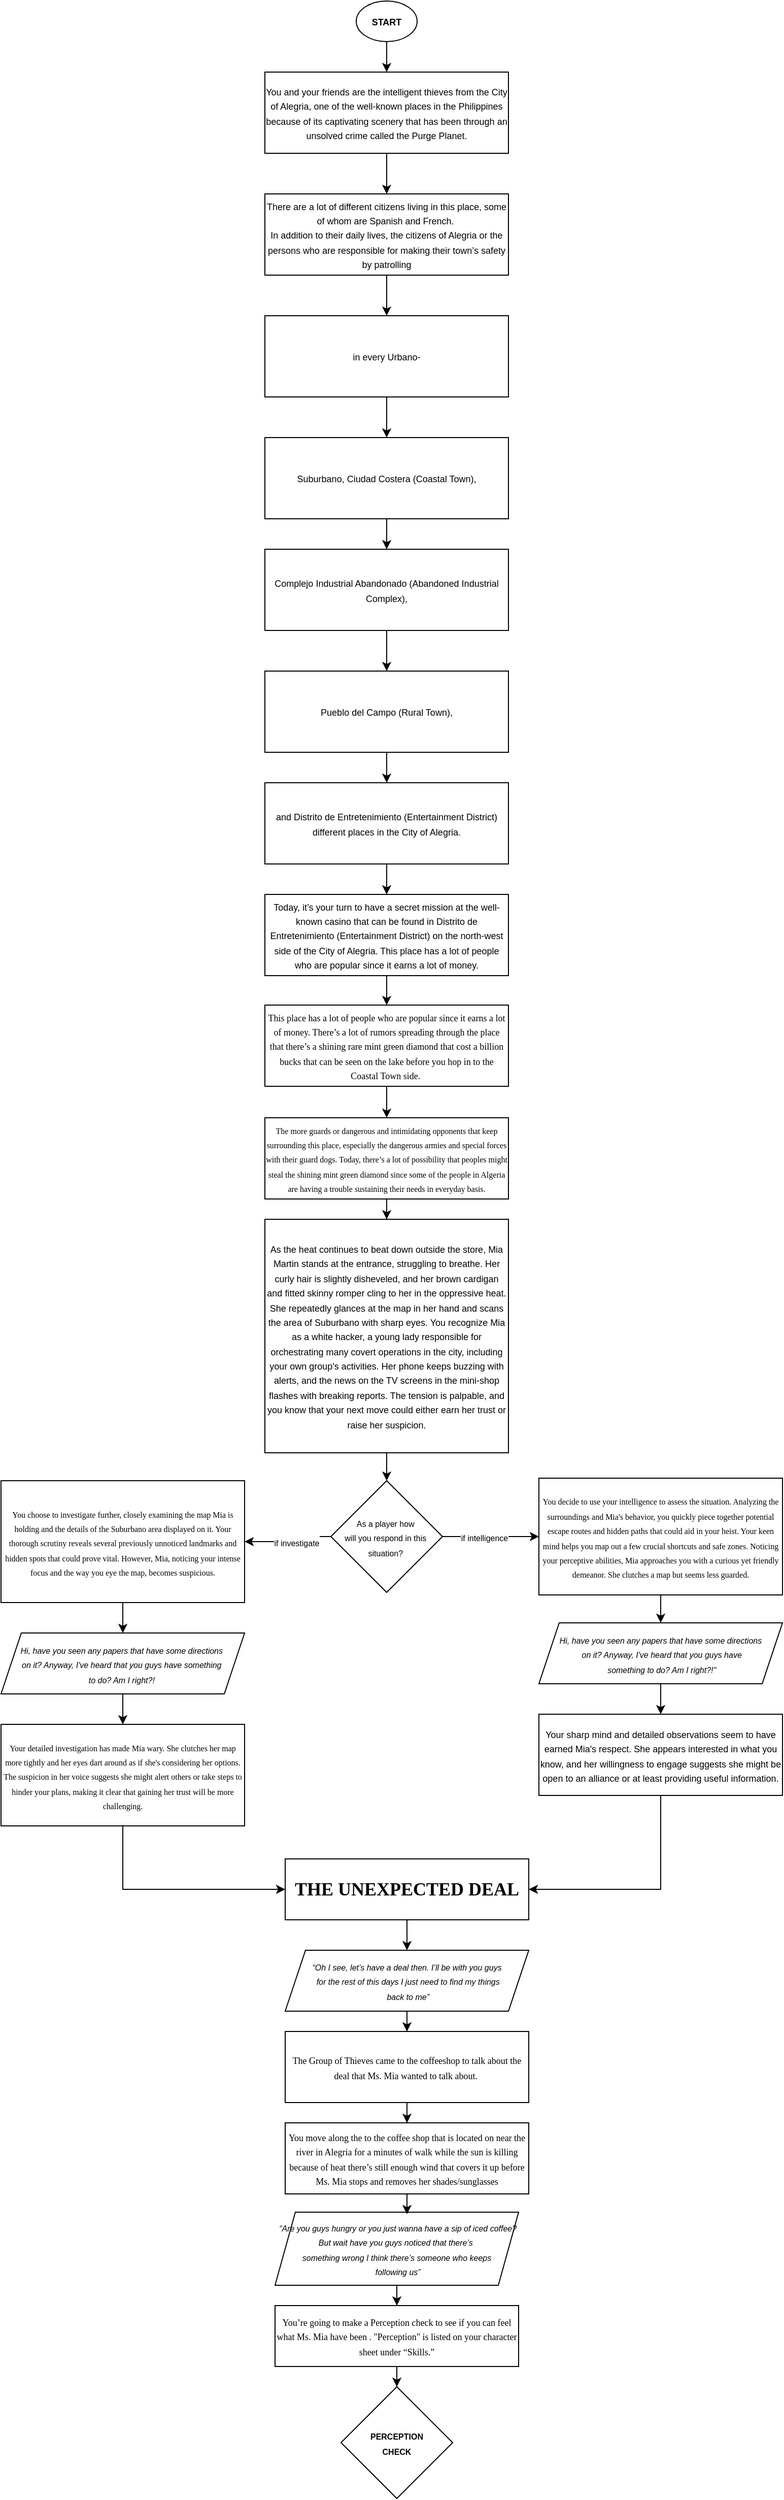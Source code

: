 <mxfile version="24.4.13" type="github">
  <diagram id="C5RBs43oDa-KdzZeNtuy" name="Page-1">
    <mxGraphModel dx="2045" dy="548" grid="1" gridSize="10" guides="1" tooltips="1" connect="1" arrows="1" fold="1" page="1" pageScale="1" pageWidth="827" pageHeight="1169" math="0" shadow="0">
      <root>
        <mxCell id="WIyWlLk6GJQsqaUBKTNV-0" />
        <mxCell id="WIyWlLk6GJQsqaUBKTNV-1" parent="WIyWlLk6GJQsqaUBKTNV-0" />
        <mxCell id="48kii7HsobEptYmwwad2-14" style="edgeStyle=orthogonalEdgeStyle;rounded=0;orthogonalLoop=1;jettySize=auto;html=1;" parent="WIyWlLk6GJQsqaUBKTNV-1" source="48kii7HsobEptYmwwad2-1" target="48kii7HsobEptYmwwad2-4" edge="1">
          <mxGeometry relative="1" as="geometry" />
        </mxCell>
        <mxCell id="48kii7HsobEptYmwwad2-1" value="&lt;span style=&quot;white-space-collapse: preserve;&quot;&gt;&lt;font style=&quot;font-size: 9px;&quot;&gt;You and your friends are the intelligent thieves from the City of Alegria, one of the well-known places in the Philippines because of its captivating scenery that has been through an unsolved crime called the Purge Planet.&lt;/font&gt;&lt;/span&gt;" style="rounded=0;whiteSpace=wrap;html=1;" parent="WIyWlLk6GJQsqaUBKTNV-1" vertex="1">
          <mxGeometry x="-110" y="170" width="240" height="80" as="geometry" />
        </mxCell>
        <mxCell id="48kii7HsobEptYmwwad2-22" style="edgeStyle=orthogonalEdgeStyle;rounded=0;orthogonalLoop=1;jettySize=auto;html=1;" parent="WIyWlLk6GJQsqaUBKTNV-1" source="48kii7HsobEptYmwwad2-2" target="48kii7HsobEptYmwwad2-1" edge="1">
          <mxGeometry relative="1" as="geometry">
            <mxPoint x="60" y="120" as="targetPoint" />
          </mxGeometry>
        </mxCell>
        <mxCell id="48kii7HsobEptYmwwad2-2" value="&lt;b&gt;&lt;font style=&quot;font-size: 9px;&quot;&gt;START&lt;/font&gt;&lt;/b&gt;" style="ellipse;whiteSpace=wrap;html=1;" parent="WIyWlLk6GJQsqaUBKTNV-1" vertex="1">
          <mxGeometry x="-20" y="100" width="60" height="40" as="geometry" />
        </mxCell>
        <mxCell id="48kii7HsobEptYmwwad2-15" style="edgeStyle=orthogonalEdgeStyle;rounded=0;orthogonalLoop=1;jettySize=auto;html=1;" parent="WIyWlLk6GJQsqaUBKTNV-1" source="48kii7HsobEptYmwwad2-4" target="48kii7HsobEptYmwwad2-5" edge="1">
          <mxGeometry relative="1" as="geometry" />
        </mxCell>
        <mxCell id="48kii7HsobEptYmwwad2-4" value="&lt;span&gt;&lt;/span&gt;&lt;span&gt;&lt;/span&gt;&lt;span style=&quot;white-space-collapse: preserve;&quot;&gt;&lt;font style=&quot;font-size: 9px;&quot;&gt;There are a lot of different citizens living in this place, some of whom are Spanish and French. &lt;br&gt;In addition to their daily lives, the citizens of Alegria or the persons who are responsible for making their town’s safety by patrolling&lt;/font&gt;&lt;/span&gt;" style="rounded=0;whiteSpace=wrap;html=1;" parent="WIyWlLk6GJQsqaUBKTNV-1" vertex="1">
          <mxGeometry x="-110" y="290" width="240" height="80" as="geometry" />
        </mxCell>
        <mxCell id="48kii7HsobEptYmwwad2-33" style="edgeStyle=orthogonalEdgeStyle;rounded=0;orthogonalLoop=1;jettySize=auto;html=1;" parent="WIyWlLk6GJQsqaUBKTNV-1" source="48kii7HsobEptYmwwad2-5" target="48kii7HsobEptYmwwad2-6" edge="1">
          <mxGeometry relative="1" as="geometry" />
        </mxCell>
        <mxCell id="48kii7HsobEptYmwwad2-5" value="&lt;span&gt;&lt;/span&gt;&lt;span&gt;&lt;/span&gt;&lt;span&gt;&lt;/span&gt;&lt;span style=&quot;white-space-collapse: preserve;&quot;&gt;&lt;font style=&quot;font-size: 9px;&quot;&gt;in every Urbano-&lt;/font&gt;&lt;/span&gt;" style="rounded=0;whiteSpace=wrap;html=1;" parent="WIyWlLk6GJQsqaUBKTNV-1" vertex="1">
          <mxGeometry x="-110" y="410" width="240" height="80" as="geometry" />
        </mxCell>
        <mxCell id="48kii7HsobEptYmwwad2-17" style="edgeStyle=orthogonalEdgeStyle;rounded=0;orthogonalLoop=1;jettySize=auto;html=1;" parent="WIyWlLk6GJQsqaUBKTNV-1" source="48kii7HsobEptYmwwad2-6" target="48kii7HsobEptYmwwad2-7" edge="1">
          <mxGeometry relative="1" as="geometry" />
        </mxCell>
        <mxCell id="48kii7HsobEptYmwwad2-6" value="&lt;span&gt;&lt;/span&gt;&lt;span&gt;&lt;/span&gt;&lt;span&gt;&lt;/span&gt;&lt;span style=&quot;white-space-collapse: preserve;&quot;&gt;&lt;font style=&quot;font-size: 9px;&quot;&gt;Suburbano, Ciudad Costera (Coastal Town),&lt;/font&gt;&lt;/span&gt;" style="rounded=0;whiteSpace=wrap;html=1;" parent="WIyWlLk6GJQsqaUBKTNV-1" vertex="1">
          <mxGeometry x="-110" y="530" width="240" height="80" as="geometry" />
        </mxCell>
        <mxCell id="48kii7HsobEptYmwwad2-18" style="edgeStyle=orthogonalEdgeStyle;rounded=0;orthogonalLoop=1;jettySize=auto;html=1;" parent="WIyWlLk6GJQsqaUBKTNV-1" source="48kii7HsobEptYmwwad2-7" target="48kii7HsobEptYmwwad2-8" edge="1">
          <mxGeometry relative="1" as="geometry" />
        </mxCell>
        <mxCell id="48kii7HsobEptYmwwad2-7" value="&lt;span&gt;&lt;/span&gt;&lt;span&gt;&lt;/span&gt;&lt;span&gt;&lt;/span&gt;&lt;span style=&quot;white-space-collapse: preserve;&quot;&gt;&lt;font style=&quot;font-size: 9px;&quot;&gt;Complejo Industrial Abandonado (Abandoned Industrial Complex),&lt;/font&gt;&lt;/span&gt;" style="rounded=0;whiteSpace=wrap;html=1;" parent="WIyWlLk6GJQsqaUBKTNV-1" vertex="1">
          <mxGeometry x="-110" y="640" width="240" height="80" as="geometry" />
        </mxCell>
        <mxCell id="48kii7HsobEptYmwwad2-19" style="edgeStyle=orthogonalEdgeStyle;rounded=0;orthogonalLoop=1;jettySize=auto;html=1;" parent="WIyWlLk6GJQsqaUBKTNV-1" source="48kii7HsobEptYmwwad2-8" target="48kii7HsobEptYmwwad2-9" edge="1">
          <mxGeometry relative="1" as="geometry" />
        </mxCell>
        <mxCell id="48kii7HsobEptYmwwad2-8" value="&lt;span&gt;&lt;/span&gt;&lt;span&gt;&lt;/span&gt;&lt;span&gt;&lt;/span&gt;&lt;span style=&quot;white-space-collapse: preserve;&quot;&gt;&lt;font style=&quot;font-size: 9px;&quot;&gt;Pueblo del Campo (Rural Town),&lt;/font&gt;&lt;/span&gt;" style="rounded=0;whiteSpace=wrap;html=1;" parent="WIyWlLk6GJQsqaUBKTNV-1" vertex="1">
          <mxGeometry x="-110" y="760" width="240" height="80" as="geometry" />
        </mxCell>
        <mxCell id="48kii7HsobEptYmwwad2-20" style="edgeStyle=orthogonalEdgeStyle;rounded=0;orthogonalLoop=1;jettySize=auto;html=1;" parent="WIyWlLk6GJQsqaUBKTNV-1" source="48kii7HsobEptYmwwad2-9" target="48kii7HsobEptYmwwad2-10" edge="1">
          <mxGeometry relative="1" as="geometry" />
        </mxCell>
        <mxCell id="48kii7HsobEptYmwwad2-9" value="&lt;span&gt;&lt;/span&gt;&lt;span&gt;&lt;/span&gt;&lt;span&gt;&lt;/span&gt;&lt;span style=&quot;white-space-collapse: preserve;&quot;&gt;&lt;font style=&quot;font-size: 9px;&quot;&gt;and Distrito de Entretenimiento (Entertainment District) different places in the City of Alegria.&lt;/font&gt;&lt;/span&gt;" style="rounded=0;whiteSpace=wrap;html=1;" parent="WIyWlLk6GJQsqaUBKTNV-1" vertex="1">
          <mxGeometry x="-110" y="870" width="240" height="80" as="geometry" />
        </mxCell>
        <mxCell id="48kii7HsobEptYmwwad2-24" style="edgeStyle=orthogonalEdgeStyle;rounded=0;orthogonalLoop=1;jettySize=auto;html=1;" parent="WIyWlLk6GJQsqaUBKTNV-1" source="48kii7HsobEptYmwwad2-10" target="48kii7HsobEptYmwwad2-23" edge="1">
          <mxGeometry relative="1" as="geometry" />
        </mxCell>
        <mxCell id="48kii7HsobEptYmwwad2-10" value="&lt;span&gt;&lt;/span&gt;&lt;span&gt;&lt;/span&gt;&lt;span&gt;&lt;/span&gt;&lt;span style=&quot;white-space-collapse: preserve;&quot;&gt;&lt;font style=&quot;font-size: 9px;&quot;&gt;Today, it’s your turn to have a secret mission at the well-known casino that can be found in Distrito de Entretenimiento (Entertainment District) on the north-west side of the City of Alegria. This place has a lot of people who are popular since it earns a lot of money.&lt;/font&gt;&lt;/span&gt;" style="rounded=0;whiteSpace=wrap;html=1;" parent="WIyWlLk6GJQsqaUBKTNV-1" vertex="1">
          <mxGeometry x="-110" y="980" width="240" height="80" as="geometry" />
        </mxCell>
        <mxCell id="48kii7HsobEptYmwwad2-34" style="edgeStyle=orthogonalEdgeStyle;rounded=0;orthogonalLoop=1;jettySize=auto;html=1;" parent="WIyWlLk6GJQsqaUBKTNV-1" source="48kii7HsobEptYmwwad2-23" target="48kii7HsobEptYmwwad2-25" edge="1">
          <mxGeometry relative="1" as="geometry" />
        </mxCell>
        <mxCell id="48kii7HsobEptYmwwad2-23" value="&lt;span&gt;&lt;/span&gt;&lt;span id=&quot;docs-internal-guid-4f8be528-7fff-176c-a7bf-f8670c133f67&quot;&gt;&lt;span style=&quot;font-family: &amp;quot;Times New Roman&amp;quot;, serif; background-color: transparent; font-variant-numeric: normal; font-variant-east-asian: normal; font-variant-alternates: normal; font-variant-position: normal; vertical-align: baseline; white-space-collapse: preserve;&quot;&gt;&lt;font style=&quot;font-size: 9px;&quot;&gt;This place has a lot of people who are popular since it earns a lot of money. There’s a lot of rumors spreading through the place that there’s a shining rare mint green diamond that cost a billion bucks that can be seen on the lake before you hop in to the Coastal Town side. &lt;/font&gt;&lt;/span&gt;&lt;/span&gt;" style="rounded=0;whiteSpace=wrap;html=1;" parent="WIyWlLk6GJQsqaUBKTNV-1" vertex="1">
          <mxGeometry x="-110" y="1089" width="240" height="80" as="geometry" />
        </mxCell>
        <mxCell id="48kii7HsobEptYmwwad2-53" style="edgeStyle=orthogonalEdgeStyle;rounded=0;orthogonalLoop=1;jettySize=auto;html=1;" parent="WIyWlLk6GJQsqaUBKTNV-1" source="48kii7HsobEptYmwwad2-25" target="48kii7HsobEptYmwwad2-52" edge="1">
          <mxGeometry relative="1" as="geometry" />
        </mxCell>
        <mxCell id="48kii7HsobEptYmwwad2-25" value="&lt;span&gt;&lt;/span&gt;&lt;span id=&quot;docs-internal-guid-4ef7a682-7fff-d99e-86c1-4532dfaaa815&quot;&gt;&lt;span style=&quot;font-family: &amp;quot;Times New Roman&amp;quot;, serif; background-color: transparent; font-variant-numeric: normal; font-variant-east-asian: normal; font-variant-alternates: normal; font-variant-position: normal; vertical-align: baseline; white-space-collapse: preserve;&quot;&gt;&lt;font style=&quot;font-size: 8px;&quot;&gt;The more guards or dangerous and intimidating opponents that keep surrounding this place, especially the dangerous armies and special forces with their guard dogs. Today, there’s a lot of possibility that peoples might steal the shining mint green diamond since some of the people in Algeria are having a trouble sustaining their needs in everyday basis.&lt;/font&gt;&lt;/span&gt;&lt;/span&gt;" style="rounded=0;whiteSpace=wrap;html=1;" parent="WIyWlLk6GJQsqaUBKTNV-1" vertex="1">
          <mxGeometry x="-110" y="1200" width="240" height="80" as="geometry" />
        </mxCell>
        <mxCell id="48kii7HsobEptYmwwad2-28" style="edgeStyle=orthogonalEdgeStyle;rounded=0;orthogonalLoop=1;jettySize=auto;html=1;entryX=0;entryY=0.5;entryDx=0;entryDy=0;" parent="WIyWlLk6GJQsqaUBKTNV-1" source="48kii7HsobEptYmwwad2-26" target="48kii7HsobEptYmwwad2-40" edge="1">
          <mxGeometry relative="1" as="geometry">
            <mxPoint x="145" y="1612.5" as="targetPoint" />
          </mxGeometry>
        </mxCell>
        <mxCell id="48kii7HsobEptYmwwad2-31" value="&lt;font style=&quot;font-size: 8px;&quot;&gt;if intelligence&lt;/font&gt;" style="edgeLabel;html=1;align=center;verticalAlign=middle;resizable=0;points=[];" parent="48kii7HsobEptYmwwad2-28" vertex="1" connectable="0">
          <mxGeometry x="-0.343" y="2" relative="1" as="geometry">
            <mxPoint x="10" y="2" as="offset" />
          </mxGeometry>
        </mxCell>
        <mxCell id="48kii7HsobEptYmwwad2-36" style="edgeStyle=orthogonalEdgeStyle;rounded=0;orthogonalLoop=1;jettySize=auto;html=1;entryX=1;entryY=0.5;entryDx=0;entryDy=0;" parent="WIyWlLk6GJQsqaUBKTNV-1" source="48kii7HsobEptYmwwad2-26" target="48kii7HsobEptYmwwad2-38" edge="1">
          <mxGeometry relative="1" as="geometry">
            <mxPoint x="-120" y="1612.5" as="targetPoint" />
          </mxGeometry>
        </mxCell>
        <mxCell id="48kii7HsobEptYmwwad2-37" value="&lt;font style=&quot;font-size: 8px;&quot;&gt;if investigate&lt;/font&gt;" style="edgeLabel;html=1;align=center;verticalAlign=middle;resizable=0;points=[];" parent="48kii7HsobEptYmwwad2-36" vertex="1" connectable="0">
          <mxGeometry x="0.44" y="1" relative="1" as="geometry">
            <mxPoint x="26" y="-1" as="offset" />
          </mxGeometry>
        </mxCell>
        <mxCell id="48kii7HsobEptYmwwad2-26" value="&lt;font style=&quot;font-size: 8px;&quot;&gt;As a player how&amp;nbsp;&lt;/font&gt;&lt;div&gt;&lt;font style=&quot;font-size: 8px;&quot;&gt;will you respond in this&amp;nbsp;&lt;/font&gt;&lt;div&gt;&lt;font style=&quot;font-size: 8px;&quot;&gt;situation?&amp;nbsp;&lt;/font&gt;&lt;/div&gt;&lt;/div&gt;" style="rhombus;whiteSpace=wrap;html=1;" parent="WIyWlLk6GJQsqaUBKTNV-1" vertex="1">
          <mxGeometry x="-45" y="1557.5" width="110" height="110" as="geometry" />
        </mxCell>
        <mxCell id="48kii7HsobEptYmwwad2-50" style="edgeStyle=orthogonalEdgeStyle;rounded=0;orthogonalLoop=1;jettySize=auto;html=1;" parent="WIyWlLk6GJQsqaUBKTNV-1" source="48kii7HsobEptYmwwad2-38" target="48kii7HsobEptYmwwad2-48" edge="1">
          <mxGeometry relative="1" as="geometry" />
        </mxCell>
        <mxCell id="48kii7HsobEptYmwwad2-38" value="&lt;span&gt;&lt;/span&gt;&lt;span id=&quot;docs-internal-guid-4ef7a682-7fff-d99e-86c1-4532dfaaa815&quot;&gt;&lt;span style=&quot;font-family: &amp;quot;Times New Roman&amp;quot;, serif; background-color: transparent; font-variant-numeric: normal; font-variant-east-asian: normal; font-variant-alternates: normal; font-variant-position: normal; vertical-align: baseline; white-space-collapse: preserve;&quot;&gt;&lt;font style=&quot;font-size: 8px;&quot;&gt;You choose to investigate further, closely examining the map Mia is holding and the details of the Suburbano area displayed on it. Your thorough scrutiny reveals several previously unnoticed landmarks and hidden spots that could prove vital. However, Mia, noticing your intense focus and the way you eye the map, becomes suspicious.&lt;/font&gt;&lt;/span&gt;&lt;/span&gt;" style="rounded=0;whiteSpace=wrap;html=1;" parent="WIyWlLk6GJQsqaUBKTNV-1" vertex="1">
          <mxGeometry x="-370" y="1557.5" width="240" height="120" as="geometry" />
        </mxCell>
        <mxCell id="48kii7HsobEptYmwwad2-41" style="edgeStyle=orthogonalEdgeStyle;rounded=0;orthogonalLoop=1;jettySize=auto;html=1;entryX=0.5;entryY=0;entryDx=0;entryDy=0;" parent="WIyWlLk6GJQsqaUBKTNV-1" source="48kii7HsobEptYmwwad2-40" target="48kii7HsobEptYmwwad2-43" edge="1">
          <mxGeometry relative="1" as="geometry">
            <mxPoint x="280.0" y="1697.5" as="targetPoint" />
          </mxGeometry>
        </mxCell>
        <mxCell id="48kii7HsobEptYmwwad2-40" value="&lt;span&gt;&lt;/span&gt;&lt;span id=&quot;docs-internal-guid-4ef7a682-7fff-d99e-86c1-4532dfaaa815&quot;&gt;&lt;span style=&quot;font-family: &amp;quot;Times New Roman&amp;quot;, serif; background-color: transparent; font-variant-numeric: normal; font-variant-east-asian: normal; font-variant-alternates: normal; font-variant-position: normal; vertical-align: baseline; white-space-collapse: preserve;&quot;&gt;&lt;font style=&quot;font-size: 8px;&quot;&gt;You decide to use your intelligence to assess the situation. Analyzing the surroundings and Mia&#39;s behavior, you quickly piece together potential escape routes and hidden paths that could aid in your heist. Your keen mind helps you map out a few crucial shortcuts and safe zones. Noticing your perceptive abilities, Mia approaches you with a curious yet friendly demeanor. She clutches a map but seems less guarded.&lt;/font&gt;&lt;/span&gt;&lt;/span&gt;" style="rounded=0;whiteSpace=wrap;html=1;" parent="WIyWlLk6GJQsqaUBKTNV-1" vertex="1">
          <mxGeometry x="160" y="1555" width="240" height="115" as="geometry" />
        </mxCell>
        <mxCell id="48kii7HsobEptYmwwad2-47" style="edgeStyle=orthogonalEdgeStyle;rounded=0;orthogonalLoop=1;jettySize=auto;html=1;entryX=0.5;entryY=0;entryDx=0;entryDy=0;" parent="WIyWlLk6GJQsqaUBKTNV-1" source="48kii7HsobEptYmwwad2-43" target="48kii7HsobEptYmwwad2-46" edge="1">
          <mxGeometry relative="1" as="geometry" />
        </mxCell>
        <mxCell id="48kii7HsobEptYmwwad2-43" value="&lt;font style=&quot;font-size: 8px;&quot;&gt;&lt;i&gt;Hi, have you seen any papers that have some directions&lt;/i&gt;&lt;/font&gt;&lt;div&gt;&lt;font style=&quot;font-size: 8px;&quot;&gt;&lt;i&gt;&amp;nbsp;on it? Anyway, I&#39;ve heard that you guys have&lt;/i&gt;&lt;/font&gt;&lt;/div&gt;&lt;div&gt;&lt;i&gt;&lt;font style=&quot;font-size: 8px;&quot;&gt;&amp;nbsp;something&amp;nbsp;&lt;/font&gt;&lt;span style=&quot;font-size: 8px; background-color: initial;&quot;&gt;to do? Am I right?!&quot;&lt;/span&gt;&lt;/i&gt;&lt;/div&gt;" style="shape=parallelogram;perimeter=parallelogramPerimeter;whiteSpace=wrap;html=1;fixedSize=1;" parent="WIyWlLk6GJQsqaUBKTNV-1" vertex="1">
          <mxGeometry x="160" y="1697.5" width="240" height="60" as="geometry" />
        </mxCell>
        <mxCell id="48kii7HsobEptYmwwad2-57" style="edgeStyle=orthogonalEdgeStyle;rounded=0;orthogonalLoop=1;jettySize=auto;html=1;entryX=1;entryY=0.5;entryDx=0;entryDy=0;" parent="WIyWlLk6GJQsqaUBKTNV-1" source="48kii7HsobEptYmwwad2-46" target="48kii7HsobEptYmwwad2-55" edge="1">
          <mxGeometry relative="1" as="geometry">
            <Array as="points">
              <mxPoint x="280" y="1960" />
            </Array>
          </mxGeometry>
        </mxCell>
        <mxCell id="48kii7HsobEptYmwwad2-46" value="&lt;span&gt;&lt;/span&gt;&lt;font style=&quot;font-size: 9px;&quot;&gt;Your sharp mind and detailed observations seem to have earned Mia&#39;s respect. She appears interested in what you know, and her willingness to engage suggests she might be open to an alliance or at least providing useful information.&lt;/font&gt;" style="rounded=0;whiteSpace=wrap;html=1;" parent="WIyWlLk6GJQsqaUBKTNV-1" vertex="1">
          <mxGeometry x="160" y="1787.5" width="240" height="80" as="geometry" />
        </mxCell>
        <mxCell id="48kii7HsobEptYmwwad2-51" style="edgeStyle=orthogonalEdgeStyle;rounded=0;orthogonalLoop=1;jettySize=auto;html=1;" parent="WIyWlLk6GJQsqaUBKTNV-1" source="48kii7HsobEptYmwwad2-48" target="48kii7HsobEptYmwwad2-49" edge="1">
          <mxGeometry relative="1" as="geometry" />
        </mxCell>
        <mxCell id="48kii7HsobEptYmwwad2-48" value="&lt;i&gt;&lt;font style=&quot;font-size: 8px;&quot;&gt;Hi, have you seen any papers that have some directions&amp;nbsp;&lt;/font&gt;&lt;/i&gt;&lt;div&gt;&lt;i&gt;&lt;font style=&quot;font-size: 8px;&quot;&gt;on it? Anyway, I&#39;ve heard that you guys have something&amp;nbsp;&lt;/font&gt;&lt;/i&gt;&lt;/div&gt;&lt;div&gt;&lt;i&gt;&lt;font style=&quot;font-size: 8px;&quot;&gt;to do? Am I right?!&amp;nbsp;&lt;/font&gt;&lt;/i&gt;&lt;/div&gt;" style="shape=parallelogram;perimeter=parallelogramPerimeter;whiteSpace=wrap;html=1;fixedSize=1;" parent="WIyWlLk6GJQsqaUBKTNV-1" vertex="1">
          <mxGeometry x="-370" y="1707.5" width="240" height="60" as="geometry" />
        </mxCell>
        <mxCell id="48kii7HsobEptYmwwad2-56" style="edgeStyle=orthogonalEdgeStyle;rounded=0;orthogonalLoop=1;jettySize=auto;html=1;entryX=0;entryY=0.5;entryDx=0;entryDy=0;" parent="WIyWlLk6GJQsqaUBKTNV-1" source="48kii7HsobEptYmwwad2-49" target="48kii7HsobEptYmwwad2-55" edge="1">
          <mxGeometry relative="1" as="geometry">
            <Array as="points">
              <mxPoint x="-250" y="1960" />
            </Array>
          </mxGeometry>
        </mxCell>
        <mxCell id="48kii7HsobEptYmwwad2-49" value="&lt;span&gt;&lt;/span&gt;&lt;span id=&quot;docs-internal-guid-4ef7a682-7fff-d99e-86c1-4532dfaaa815&quot;&gt;&lt;span style=&quot;font-family: &amp;quot;Times New Roman&amp;quot;, serif; background-color: transparent; font-variant-numeric: normal; font-variant-east-asian: normal; font-variant-alternates: normal; font-variant-position: normal; vertical-align: baseline; white-space-collapse: preserve;&quot;&gt;&lt;font style=&quot;font-size: 8px;&quot;&gt;Your detailed investigation has made Mia wary. She clutches her map more tightly and her eyes dart around as if she&#39;s considering her options. The suspicion in her voice suggests she might alert others or take steps to hinder your plans, making it clear that gaining her trust will be more challenging.&lt;/font&gt;&lt;/span&gt;&lt;/span&gt;" style="rounded=0;whiteSpace=wrap;html=1;" parent="WIyWlLk6GJQsqaUBKTNV-1" vertex="1">
          <mxGeometry x="-370" y="1797.5" width="240" height="100" as="geometry" />
        </mxCell>
        <mxCell id="48kii7HsobEptYmwwad2-54" style="edgeStyle=orthogonalEdgeStyle;rounded=0;orthogonalLoop=1;jettySize=auto;html=1;" parent="WIyWlLk6GJQsqaUBKTNV-1" source="48kii7HsobEptYmwwad2-52" target="48kii7HsobEptYmwwad2-26" edge="1">
          <mxGeometry relative="1" as="geometry" />
        </mxCell>
        <mxCell id="48kii7HsobEptYmwwad2-52" value="&lt;span&gt;&lt;/span&gt;&lt;font style=&quot;font-size: 9px;&quot;&gt;As the heat continues to beat down outside the store, Mia Martin stands at the entrance, struggling to breathe. Her curly hair is slightly disheveled, and her brown cardigan and fitted skinny romper cling to her in the oppressive heat. She repeatedly glances at the map in her hand and scans the area of Suburbano with sharp eyes. You recognize Mia as a white hacker, a young lady responsible for orchestrating many covert operations in the city, including your own group&#39;s activities. Her phone keeps buzzing with alerts, and the news on the TV screens in the mini-shop flashes with breaking reports. The tension is palpable, and you know that your next move could either earn her trust or raise her suspicion.&lt;/font&gt;" style="rounded=0;whiteSpace=wrap;html=1;" parent="WIyWlLk6GJQsqaUBKTNV-1" vertex="1">
          <mxGeometry x="-110" y="1300" width="240" height="230" as="geometry" />
        </mxCell>
        <mxCell id="48kii7HsobEptYmwwad2-61" style="edgeStyle=orthogonalEdgeStyle;rounded=0;orthogonalLoop=1;jettySize=auto;html=1;" parent="WIyWlLk6GJQsqaUBKTNV-1" source="48kii7HsobEptYmwwad2-55" target="48kii7HsobEptYmwwad2-60" edge="1">
          <mxGeometry relative="1" as="geometry" />
        </mxCell>
        <mxCell id="48kii7HsobEptYmwwad2-55" value="&lt;span&gt;&lt;/span&gt;&lt;span id=&quot;docs-internal-guid-4ef7a682-7fff-d99e-86c1-4532dfaaa815&quot;&gt;&lt;span style=&quot;font-family: &amp;quot;Times New Roman&amp;quot;, serif; background-color: transparent; font-variant-numeric: normal; font-variant-east-asian: normal; font-variant-alternates: normal; font-variant-position: normal; vertical-align: baseline; white-space-collapse: preserve;&quot;&gt;&lt;font style=&quot;font-size: 18px;&quot;&gt;&lt;b&gt;THE UNEXPECTED DEAL&lt;/b&gt;&lt;/font&gt;&lt;/span&gt;&lt;/span&gt;" style="rounded=0;whiteSpace=wrap;html=1;" parent="WIyWlLk6GJQsqaUBKTNV-1" vertex="1">
          <mxGeometry x="-90" y="1930" width="240" height="60" as="geometry" />
        </mxCell>
        <mxCell id="vWk4RYzjq7Nbljxg8Uhb-0" style="edgeStyle=orthogonalEdgeStyle;rounded=0;orthogonalLoop=1;jettySize=auto;html=1;" parent="WIyWlLk6GJQsqaUBKTNV-1" source="48kii7HsobEptYmwwad2-60" target="48kii7HsobEptYmwwad2-62" edge="1">
          <mxGeometry relative="1" as="geometry" />
        </mxCell>
        <mxCell id="48kii7HsobEptYmwwad2-60" value="&lt;span style=&quot;font-size: 8px;&quot;&gt;&lt;i&gt;“Oh I see, let’s have a deal then. I’ll be with you guys&lt;/i&gt;&lt;/span&gt;&lt;div&gt;&lt;span style=&quot;font-size: 8px;&quot;&gt;&lt;i&gt;&amp;nbsp;for the rest of this days I just need to find my things&lt;/i&gt;&lt;/span&gt;&lt;/div&gt;&lt;div&gt;&lt;span style=&quot;font-size: 8px;&quot;&gt;&lt;i&gt;&amp;nbsp;back to me”&lt;/i&gt;&lt;/span&gt;&lt;br&gt;&lt;/div&gt;" style="shape=parallelogram;perimeter=parallelogramPerimeter;whiteSpace=wrap;html=1;fixedSize=1;" parent="WIyWlLk6GJQsqaUBKTNV-1" vertex="1">
          <mxGeometry x="-90" y="2020" width="240" height="60" as="geometry" />
        </mxCell>
        <mxCell id="vWk4RYzjq7Nbljxg8Uhb-1" style="edgeStyle=orthogonalEdgeStyle;rounded=0;orthogonalLoop=1;jettySize=auto;html=1;" parent="WIyWlLk6GJQsqaUBKTNV-1" source="48kii7HsobEptYmwwad2-62" target="48kii7HsobEptYmwwad2-63" edge="1">
          <mxGeometry relative="1" as="geometry" />
        </mxCell>
        <mxCell id="48kii7HsobEptYmwwad2-62" value="&lt;span&gt;&lt;/span&gt;&lt;span id=&quot;docs-internal-guid-9dbe816c-7fff-2175-aaa6-e446ceecff5d&quot;&gt;&lt;span style=&quot;font-family: &amp;quot;Times New Roman&amp;quot;, serif; background-color: transparent; font-variant-numeric: normal; font-variant-east-asian: normal; font-variant-alternates: normal; font-variant-position: normal; vertical-align: baseline; white-space-collapse: preserve;&quot;&gt;&lt;font style=&quot;font-size: 9px;&quot;&gt;The Group of Thieves came to the coffeeshop to talk about the deal that Ms. Mia wanted to talk about. &lt;/font&gt;&lt;/span&gt;&lt;/span&gt;" style="rounded=0;whiteSpace=wrap;html=1;" parent="WIyWlLk6GJQsqaUBKTNV-1" vertex="1">
          <mxGeometry x="-90" y="2100" width="240" height="70" as="geometry" />
        </mxCell>
        <mxCell id="48kii7HsobEptYmwwad2-63" value="&lt;span&gt;&lt;/span&gt;&lt;span id=&quot;docs-internal-guid-9dbe816c-7fff-2175-aaa6-e446ceecff5d&quot;&gt;&lt;span style=&quot;font-family: &amp;quot;Times New Roman&amp;quot;, serif; background-color: transparent; font-variant-numeric: normal; font-variant-east-asian: normal; font-variant-alternates: normal; font-variant-position: normal; vertical-align: baseline; white-space-collapse: preserve;&quot;&gt;&lt;font style=&quot;font-size: 9px;&quot;&gt;You move along the to the coffee shop that is located on near the river in Alegria for a minutes of walk while the sun is killing because of heat there’s still enough wind that covers it up before Ms. Mia stops and removes her shades/sunglasses&lt;/font&gt;&lt;/span&gt;&lt;/span&gt;" style="rounded=0;whiteSpace=wrap;html=1;" parent="WIyWlLk6GJQsqaUBKTNV-1" vertex="1">
          <mxGeometry x="-90" y="2190" width="240" height="70" as="geometry" />
        </mxCell>
        <mxCell id="vWk4RYzjq7Nbljxg8Uhb-5" style="edgeStyle=orthogonalEdgeStyle;rounded=0;orthogonalLoop=1;jettySize=auto;html=1;entryX=0.5;entryY=0;entryDx=0;entryDy=0;" parent="WIyWlLk6GJQsqaUBKTNV-1" source="48kii7HsobEptYmwwad2-64" target="48kii7HsobEptYmwwad2-65" edge="1">
          <mxGeometry relative="1" as="geometry" />
        </mxCell>
        <mxCell id="48kii7HsobEptYmwwad2-64" value="&lt;div&gt;&lt;span style=&quot;font-size: 8px;&quot;&gt;&lt;i&gt;&amp;nbsp;“Are you guys hungry or you just wanna have a sip of iced coffee? But wait have you guys noticed that there’s&amp;nbsp;&lt;/i&gt;&lt;/span&gt;&lt;/div&gt;&lt;div&gt;&lt;span style=&quot;font-size: 8px;&quot;&gt;&lt;i&gt;something wrong I think there’s someone who keeps&lt;/i&gt;&lt;/span&gt;&lt;/div&gt;&lt;div&gt;&lt;span style=&quot;font-size: 8px;&quot;&gt;&lt;i&gt;&amp;nbsp;following us”&lt;/i&gt;&lt;/span&gt;&lt;br&gt;&lt;/div&gt;" style="shape=parallelogram;perimeter=parallelogramPerimeter;whiteSpace=wrap;html=1;fixedSize=1;" parent="WIyWlLk6GJQsqaUBKTNV-1" vertex="1">
          <mxGeometry x="-100" y="2278" width="240" height="72" as="geometry" />
        </mxCell>
        <mxCell id="jJsiZ15fsqgFTS8ckJMx-0" style="edgeStyle=orthogonalEdgeStyle;rounded=0;orthogonalLoop=1;jettySize=auto;html=1;" parent="WIyWlLk6GJQsqaUBKTNV-1" source="48kii7HsobEptYmwwad2-65" target="vWk4RYzjq7Nbljxg8Uhb-8" edge="1">
          <mxGeometry relative="1" as="geometry" />
        </mxCell>
        <mxCell id="48kii7HsobEptYmwwad2-65" value="&lt;span&gt;&lt;/span&gt;&lt;span id=&quot;docs-internal-guid-9dbe816c-7fff-2175-aaa6-e446ceecff5d&quot;&gt;&lt;span style=&quot;font-family: &amp;quot;Times New Roman&amp;quot;, serif; background-color: transparent; font-variant-numeric: normal; font-variant-east-asian: normal; font-variant-alternates: normal; font-variant-position: normal; vertical-align: baseline; white-space-collapse: preserve;&quot;&gt;&lt;font style=&quot;font-size: 9px;&quot;&gt;You’re going to make a Perception check to see if you can feel what Ms. Mia have been . &quot;Perception&quot; is listed on your character sheet under “Skills.”&lt;/font&gt;&lt;/span&gt;&lt;/span&gt;" style="rounded=0;whiteSpace=wrap;html=1;" parent="WIyWlLk6GJQsqaUBKTNV-1" vertex="1">
          <mxGeometry x="-100" y="2370" width="240" height="60" as="geometry" />
        </mxCell>
        <mxCell id="vWk4RYzjq7Nbljxg8Uhb-4" style="edgeStyle=orthogonalEdgeStyle;rounded=0;orthogonalLoop=1;jettySize=auto;html=1;entryX=0.542;entryY=0.022;entryDx=0;entryDy=0;entryPerimeter=0;" parent="WIyWlLk6GJQsqaUBKTNV-1" source="48kii7HsobEptYmwwad2-63" target="48kii7HsobEptYmwwad2-64" edge="1">
          <mxGeometry relative="1" as="geometry" />
        </mxCell>
        <mxCell id="vWk4RYzjq7Nbljxg8Uhb-8" value="&lt;span style=&quot;font-size: 8px;&quot;&gt;&lt;b&gt;PERCEPTION&lt;br&gt;CHECK&lt;/b&gt;&lt;/span&gt;" style="rhombus;whiteSpace=wrap;html=1;" parent="WIyWlLk6GJQsqaUBKTNV-1" vertex="1">
          <mxGeometry x="-35" y="2450" width="110" height="110" as="geometry" />
        </mxCell>
      </root>
    </mxGraphModel>
  </diagram>
</mxfile>
